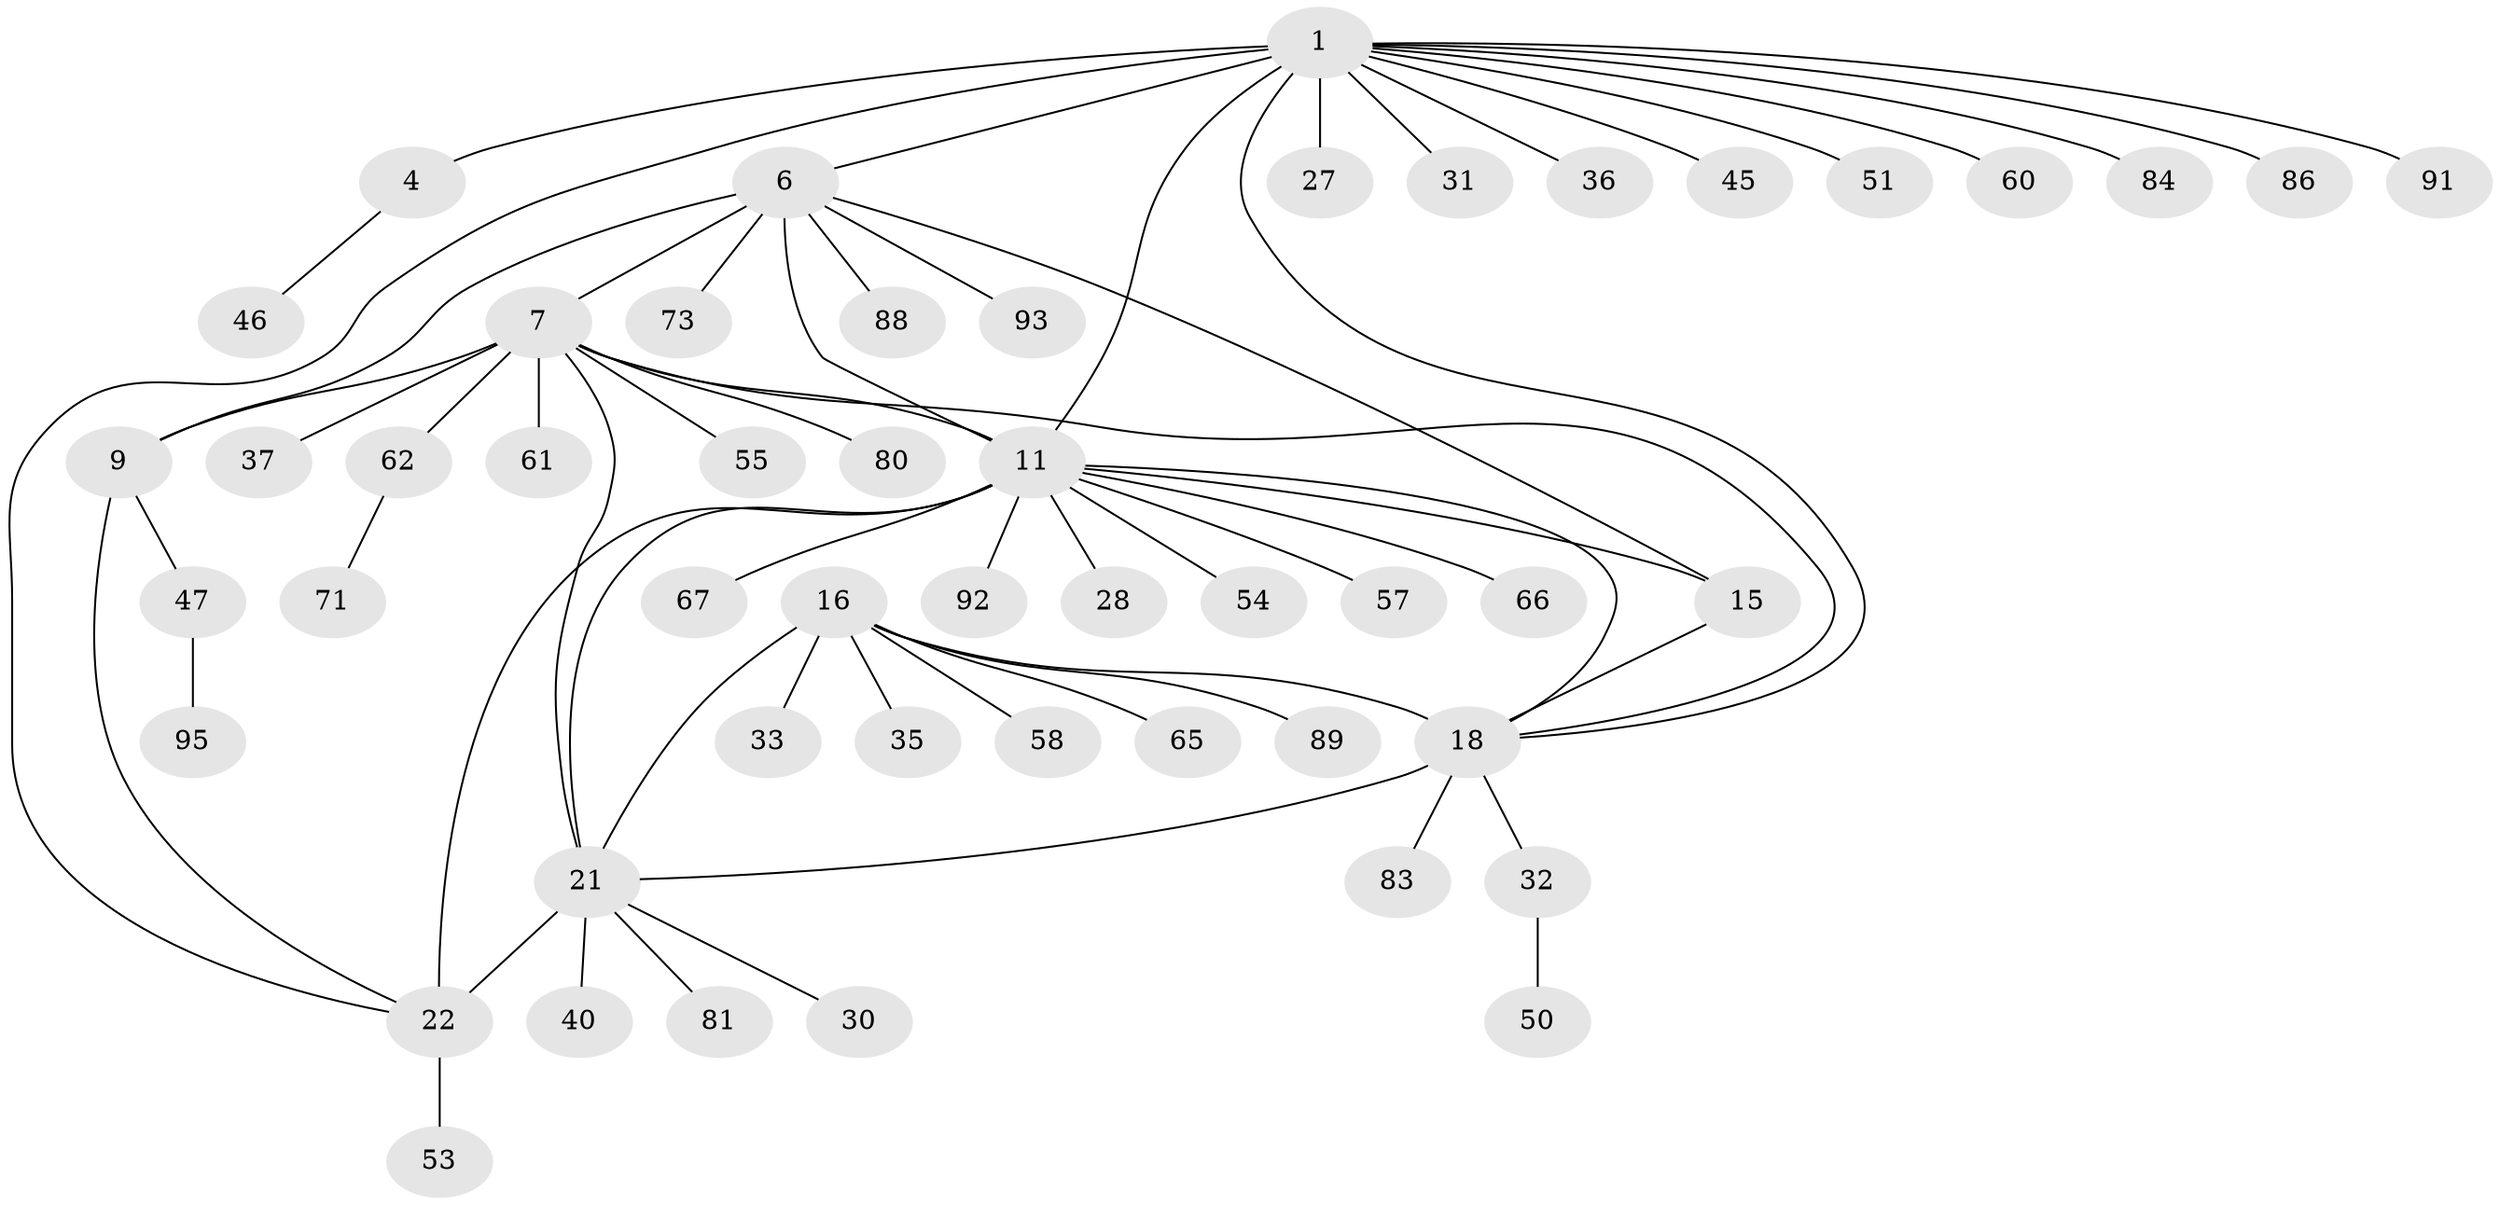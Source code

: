 // original degree distribution, {6: 0.04, 8: 0.07, 5: 0.04, 9: 0.02, 7: 0.05, 12: 0.01, 10: 0.01, 11: 0.01, 1: 0.58, 2: 0.14, 3: 0.02, 4: 0.01}
// Generated by graph-tools (version 1.1) at 2025/16/03/09/25 04:16:05]
// undirected, 50 vertices, 62 edges
graph export_dot {
graph [start="1"]
  node [color=gray90,style=filled];
  1 [super="+3+2"];
  4;
  6 [super="+14+59"];
  7 [super="+8+34"];
  9 [super="+52+10"];
  11 [super="+12+24+49+13"];
  15 [super="+75+97"];
  16 [super="+68+98+82+17+19+79"];
  18 [super="+39+63+20"];
  21 [super="+23+44"];
  22 [super="+25+76+90"];
  27 [super="+96"];
  28;
  30;
  31;
  32 [super="+38+69+56"];
  33;
  35;
  36;
  37;
  40 [super="+64"];
  45;
  46;
  47;
  50;
  51 [super="+72"];
  53;
  54;
  55;
  57;
  58;
  60;
  61;
  62;
  65;
  66;
  67;
  71;
  73 [super="+77"];
  80;
  81;
  83;
  84;
  86;
  88;
  89;
  91;
  92;
  93;
  95;
  1 -- 4 [weight=4];
  1 -- 22;
  1 -- 27;
  1 -- 60;
  1 -- 45;
  1 -- 36;
  1 -- 6;
  1 -- 18;
  1 -- 51;
  1 -- 84;
  1 -- 86;
  1 -- 91;
  1 -- 31;
  1 -- 11;
  4 -- 46;
  6 -- 7 [weight=2];
  6 -- 9 [weight=2];
  6 -- 88;
  6 -- 93;
  6 -- 73;
  6 -- 11 [weight=3];
  6 -- 15;
  7 -- 9 [weight=4];
  7 -- 18;
  7 -- 37;
  7 -- 80;
  7 -- 61;
  7 -- 62;
  7 -- 21;
  7 -- 55;
  7 -- 11;
  9 -- 22;
  9 -- 47;
  11 -- 15 [weight=3];
  11 -- 92;
  11 -- 67;
  11 -- 21 [weight=3];
  11 -- 22 [weight=2];
  11 -- 54;
  11 -- 57;
  11 -- 66;
  11 -- 18;
  11 -- 28;
  15 -- 18;
  16 -- 18 [weight=7];
  16 -- 65;
  16 -- 35;
  16 -- 89;
  16 -- 33;
  16 -- 21;
  16 -- 58;
  18 -- 83;
  18 -- 21;
  18 -- 32;
  21 -- 22 [weight=4];
  21 -- 40;
  21 -- 81;
  21 -- 30;
  22 -- 53;
  32 -- 50;
  47 -- 95;
  62 -- 71;
}

